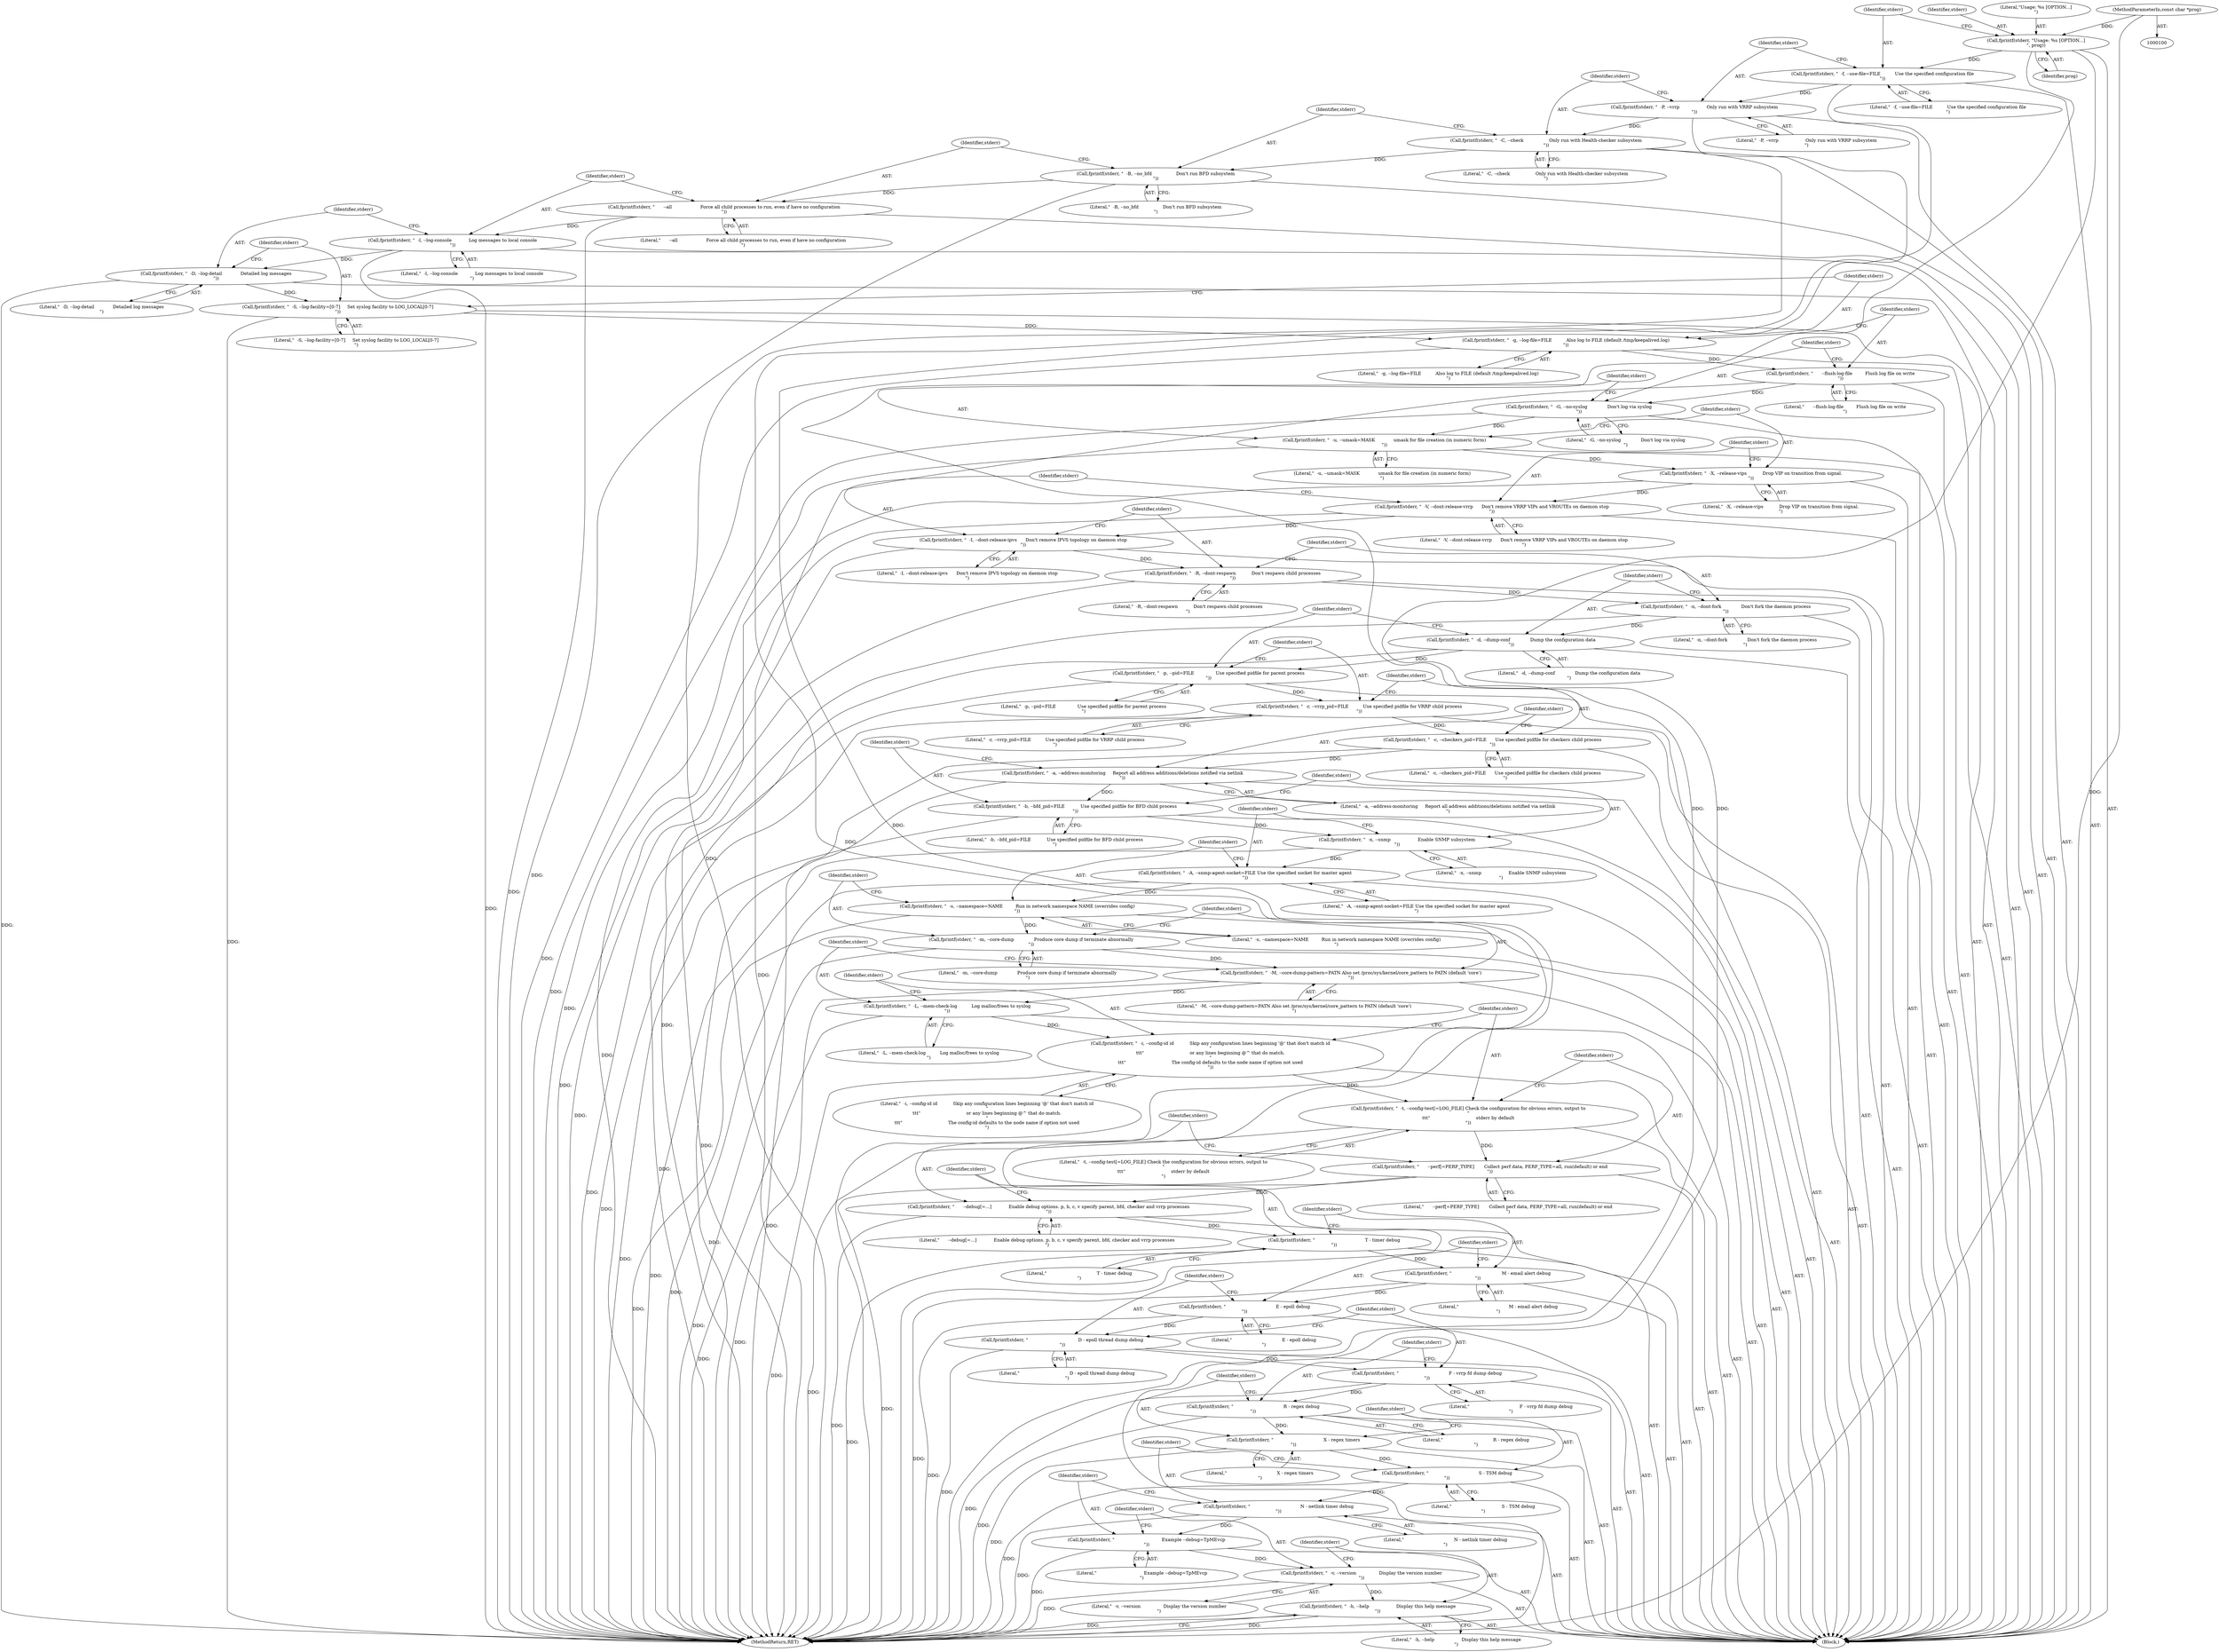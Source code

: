 digraph "0_keepalived_c6247a9ef2c7b33244ab1d3aa5d629ec49f0a067_3@API" {
"1000125" [label="(Call,fprintf(stderr, \"  -D, --log-detail             Detailed log messages\n\"))"];
"1000122" [label="(Call,fprintf(stderr, \"  -l, --log-console            Log messages to local console\n\"))"];
"1000119" [label="(Call,fprintf(stderr, \"      --all                    Force all child processes to run, even if have no configuration\n\"))"];
"1000116" [label="(Call,fprintf(stderr, \"  -B, --no_bfd                 Don't run BFD subsystem\n\"))"];
"1000113" [label="(Call,fprintf(stderr, \"  -C, --check                  Only run with Health-checker subsystem\n\"))"];
"1000110" [label="(Call,fprintf(stderr, \"  -P, --vrrp                   Only run with VRRP subsystem\n\"))"];
"1000107" [label="(Call,fprintf(stderr, \"  -f, --use-file=FILE          Use the specified configuration file\n\"))"];
"1000103" [label="(Call,fprintf(stderr, \"Usage: %s [OPTION...]\n\", prog))"];
"1000101" [label="(MethodParameterIn,const char *prog)"];
"1000128" [label="(Call,fprintf(stderr, \"  -S, --log-facility=[0-7]     Set syslog facility to LOG_LOCAL[0-7]\n\"))"];
"1000131" [label="(Call,fprintf(stderr, \"  -g, --log-file=FILE          Also log to FILE (default /tmp/keepalived.log)\n\"))"];
"1000134" [label="(Call,fprintf(stderr, \"      --flush-log-file         Flush log file on write\n\"))"];
"1000137" [label="(Call,fprintf(stderr, \"  -G, --no-syslog              Don't log via syslog\n\"))"];
"1000140" [label="(Call,fprintf(stderr, \"  -u, --umask=MASK             umask for file creation (in numeric form)\n\"))"];
"1000143" [label="(Call,fprintf(stderr, \"  -X, --release-vips           Drop VIP on transition from signal.\n\"))"];
"1000146" [label="(Call,fprintf(stderr, \"  -V, --dont-release-vrrp      Don't remove VRRP VIPs and VROUTEs on daemon stop\n\"))"];
"1000149" [label="(Call,fprintf(stderr, \"  -I, --dont-release-ipvs      Don't remove IPVS topology on daemon stop\n\"))"];
"1000152" [label="(Call,fprintf(stderr, \"  -R, --dont-respawn           Don't respawn child processes\n\"))"];
"1000155" [label="(Call,fprintf(stderr, \"  -n, --dont-fork              Don't fork the daemon process\n\"))"];
"1000158" [label="(Call,fprintf(stderr, \"  -d, --dump-conf              Dump the configuration data\n\"))"];
"1000161" [label="(Call,fprintf(stderr, \"  -p, --pid=FILE               Use specified pidfile for parent process\n\"))"];
"1000164" [label="(Call,fprintf(stderr, \"  -r, --vrrp_pid=FILE          Use specified pidfile for VRRP child process\n\"))"];
"1000167" [label="(Call,fprintf(stderr, \"  -c, --checkers_pid=FILE      Use specified pidfile for checkers child process\n\"))"];
"1000170" [label="(Call,fprintf(stderr, \"  -a, --address-monitoring     Report all address additions/deletions notified via netlink\n\"))"];
"1000173" [label="(Call,fprintf(stderr, \"  -b, --bfd_pid=FILE           Use specified pidfile for BFD child process\n\"))"];
"1000176" [label="(Call,fprintf(stderr, \"  -x, --snmp                   Enable SNMP subsystem\n\"))"];
"1000179" [label="(Call,fprintf(stderr, \"  -A, --snmp-agent-socket=FILE Use the specified socket for master agent\n\"))"];
"1000182" [label="(Call,fprintf(stderr, \"  -s, --namespace=NAME         Run in network namespace NAME (overrides config)\n\"))"];
"1000185" [label="(Call,fprintf(stderr, \"  -m, --core-dump              Produce core dump if terminate abnormally\n\"))"];
"1000188" [label="(Call,fprintf(stderr, \"  -M, --core-dump-pattern=PATN Also set /proc/sys/kernel/core_pattern to PATN (default 'core')\n\"))"];
"1000191" [label="(Call,fprintf(stderr, \"  -L, --mem-check-log          Log malloc/frees to syslog\n\"))"];
"1000194" [label="(Call,fprintf(stderr, \"  -i, --config-id id           Skip any configuration lines beginning '@' that don't match id\n\"\n\t\t\t\"                                or any lines beginning @^ that do match.\n\"\n\t\t\t\"                                The config-id defaults to the node name if option not used\n\"))"];
"1000197" [label="(Call,fprintf(stderr, \"  -t, --config-test[=LOG_FILE] Check the configuration for obvious errors, output to\n\"\n\t\t\t\"                                stderr by default\n\"))"];
"1000200" [label="(Call,fprintf(stderr, \"      --perf[=PERF_TYPE]       Collect perf data, PERF_TYPE=all, run(default) or end\n\"))"];
"1000203" [label="(Call,fprintf(stderr, \"      --debug[=...]            Enable debug options. p, b, c, v specify parent, bfd, checker and vrrp processes\n\"))"];
"1000206" [label="(Call,fprintf(stderr, \"                                   T - timer debug\n\"))"];
"1000209" [label="(Call,fprintf(stderr, \"                                   M - email alert debug\n\"))"];
"1000212" [label="(Call,fprintf(stderr, \"                                   E - epoll debug\n\"))"];
"1000215" [label="(Call,fprintf(stderr, \"                                   D - epoll thread dump debug\n\"))"];
"1000218" [label="(Call,fprintf(stderr, \"                                   F - vrrp fd dump debug\n\"))"];
"1000221" [label="(Call,fprintf(stderr, \"                                   R - regex debug\n\"))"];
"1000224" [label="(Call,fprintf(stderr, \"                                   X - regex timers\n\"))"];
"1000227" [label="(Call,fprintf(stderr, \"                                   S - TSM debug\n\"))"];
"1000230" [label="(Call,fprintf(stderr, \"                                   N - netlink timer debug\n\"))"];
"1000233" [label="(Call,fprintf(stderr, \"                                 Example --debug=TpMEvcp\n\"))"];
"1000236" [label="(Call,fprintf(stderr, \"  -v, --version                Display the version number\n\"))"];
"1000239" [label="(Call,fprintf(stderr, \"  -h, --help                   Display this help message\n\"))"];
"1000122" [label="(Call,fprintf(stderr, \"  -l, --log-console            Log messages to local console\n\"))"];
"1000124" [label="(Literal,\"  -l, --log-console            Log messages to local console\n\")"];
"1000109" [label="(Literal,\"  -f, --use-file=FILE          Use the specified configuration file\n\")"];
"1000131" [label="(Call,fprintf(stderr, \"  -g, --log-file=FILE          Also log to FILE (default /tmp/keepalived.log)\n\"))"];
"1000174" [label="(Identifier,stderr)"];
"1000155" [label="(Call,fprintf(stderr, \"  -n, --dont-fork              Don't fork the daemon process\n\"))"];
"1000209" [label="(Call,fprintf(stderr, \"                                   M - email alert debug\n\"))"];
"1000216" [label="(Identifier,stderr)"];
"1000235" [label="(Literal,\"                                 Example --debug=TpMEvcp\n\")"];
"1000146" [label="(Call,fprintf(stderr, \"  -V, --dont-release-vrrp      Don't remove VRRP VIPs and VROUTEs on daemon stop\n\"))"];
"1000138" [label="(Identifier,stderr)"];
"1000234" [label="(Identifier,stderr)"];
"1000133" [label="(Literal,\"  -g, --log-file=FILE          Also log to FILE (default /tmp/keepalived.log)\n\")"];
"1000173" [label="(Call,fprintf(stderr, \"  -b, --bfd_pid=FILE           Use specified pidfile for BFD child process\n\"))"];
"1000213" [label="(Identifier,stderr)"];
"1000237" [label="(Identifier,stderr)"];
"1000196" [label="(Literal,\"  -i, --config-id id           Skip any configuration lines beginning '@' that don't match id\n\"\n\t\t\t\"                                or any lines beginning @^ that do match.\n\"\n\t\t\t\"                                The config-id defaults to the node name if option not used\n\")"];
"1000211" [label="(Literal,\"                                   M - email alert debug\n\")"];
"1000199" [label="(Literal,\"  -t, --config-test[=LOG_FILE] Check the configuration for obvious errors, output to\n\"\n\t\t\t\"                                stderr by default\n\")"];
"1000226" [label="(Literal,\"                                   X - regex timers\n\")"];
"1000171" [label="(Identifier,stderr)"];
"1000115" [label="(Literal,\"  -C, --check                  Only run with Health-checker subsystem\n\")"];
"1000197" [label="(Call,fprintf(stderr, \"  -t, --config-test[=LOG_FILE] Check the configuration for obvious errors, output to\n\"\n\t\t\t\"                                stderr by default\n\"))"];
"1000232" [label="(Literal,\"                                   N - netlink timer debug\n\")"];
"1000118" [label="(Literal,\"  -B, --no_bfd                 Don't run BFD subsystem\n\")"];
"1000104" [label="(Identifier,stderr)"];
"1000130" [label="(Literal,\"  -S, --log-facility=[0-7]     Set syslog facility to LOG_LOCAL[0-7]\n\")"];
"1000143" [label="(Call,fprintf(stderr, \"  -X, --release-vips           Drop VIP on transition from signal.\n\"))"];
"1000193" [label="(Literal,\"  -L, --mem-check-log          Log malloc/frees to syslog\n\")"];
"1000227" [label="(Call,fprintf(stderr, \"                                   S - TSM debug\n\"))"];
"1000158" [label="(Call,fprintf(stderr, \"  -d, --dump-conf              Dump the configuration data\n\"))"];
"1000220" [label="(Literal,\"                                   F - vrrp fd dump debug\n\")"];
"1000236" [label="(Call,fprintf(stderr, \"  -v, --version                Display the version number\n\"))"];
"1000140" [label="(Call,fprintf(stderr, \"  -u, --umask=MASK             umask for file creation (in numeric form)\n\"))"];
"1000102" [label="(Block,)"];
"1000151" [label="(Literal,\"  -I, --dont-release-ipvs      Don't remove IPVS topology on daemon stop\n\")"];
"1000218" [label="(Call,fprintf(stderr, \"                                   F - vrrp fd dump debug\n\"))"];
"1000208" [label="(Literal,\"                                   T - timer debug\n\")"];
"1000125" [label="(Call,fprintf(stderr, \"  -D, --log-detail             Detailed log messages\n\"))"];
"1000239" [label="(Call,fprintf(stderr, \"  -h, --help                   Display this help message\n\"))"];
"1000179" [label="(Call,fprintf(stderr, \"  -A, --snmp-agent-socket=FILE Use the specified socket for master agent\n\"))"];
"1000160" [label="(Literal,\"  -d, --dump-conf              Dump the configuration data\n\")"];
"1000190" [label="(Literal,\"  -M, --core-dump-pattern=PATN Also set /proc/sys/kernel/core_pattern to PATN (default 'core')\n\")"];
"1000206" [label="(Call,fprintf(stderr, \"                                   T - timer debug\n\"))"];
"1000120" [label="(Identifier,stderr)"];
"1000169" [label="(Literal,\"  -c, --checkers_pid=FILE      Use specified pidfile for checkers child process\n\")"];
"1000191" [label="(Call,fprintf(stderr, \"  -L, --mem-check-log          Log malloc/frees to syslog\n\"))"];
"1000198" [label="(Identifier,stderr)"];
"1000167" [label="(Call,fprintf(stderr, \"  -c, --checkers_pid=FILE      Use specified pidfile for checkers child process\n\"))"];
"1000136" [label="(Literal,\"      --flush-log-file         Flush log file on write\n\")"];
"1000101" [label="(MethodParameterIn,const char *prog)"];
"1000116" [label="(Call,fprintf(stderr, \"  -B, --no_bfd                 Don't run BFD subsystem\n\"))"];
"1000203" [label="(Call,fprintf(stderr, \"      --debug[=...]            Enable debug options. p, b, c, v specify parent, bfd, checker and vrrp processes\n\"))"];
"1000200" [label="(Call,fprintf(stderr, \"      --perf[=PERF_TYPE]       Collect perf data, PERF_TYPE=all, run(default) or end\n\"))"];
"1000181" [label="(Literal,\"  -A, --snmp-agent-socket=FILE Use the specified socket for master agent\n\")"];
"1000110" [label="(Call,fprintf(stderr, \"  -P, --vrrp                   Only run with VRRP subsystem\n\"))"];
"1000105" [label="(Literal,\"Usage: %s [OPTION...]\n\")"];
"1000177" [label="(Identifier,stderr)"];
"1000180" [label="(Identifier,stderr)"];
"1000142" [label="(Literal,\"  -u, --umask=MASK             umask for file creation (in numeric form)\n\")"];
"1000153" [label="(Identifier,stderr)"];
"1000225" [label="(Identifier,stderr)"];
"1000189" [label="(Identifier,stderr)"];
"1000212" [label="(Call,fprintf(stderr, \"                                   E - epoll debug\n\"))"];
"1000127" [label="(Literal,\"  -D, --log-detail             Detailed log messages\n\")"];
"1000184" [label="(Literal,\"  -s, --namespace=NAME         Run in network namespace NAME (overrides config)\n\")"];
"1000113" [label="(Call,fprintf(stderr, \"  -C, --check                  Only run with Health-checker subsystem\n\"))"];
"1000230" [label="(Call,fprintf(stderr, \"                                   N - netlink timer debug\n\"))"];
"1000163" [label="(Literal,\"  -p, --pid=FILE               Use specified pidfile for parent process\n\")"];
"1000187" [label="(Literal,\"  -m, --core-dump              Produce core dump if terminate abnormally\n\")"];
"1000152" [label="(Call,fprintf(stderr, \"  -R, --dont-respawn           Don't respawn child processes\n\"))"];
"1000147" [label="(Identifier,stderr)"];
"1000215" [label="(Call,fprintf(stderr, \"                                   D - epoll thread dump debug\n\"))"];
"1000141" [label="(Identifier,stderr)"];
"1000114" [label="(Identifier,stderr)"];
"1000148" [label="(Literal,\"  -V, --dont-release-vrrp      Don't remove VRRP VIPs and VROUTEs on daemon stop\n\")"];
"1000242" [label="(MethodReturn,RET)"];
"1000229" [label="(Literal,\"                                   S - TSM debug\n\")"];
"1000103" [label="(Call,fprintf(stderr, \"Usage: %s [OPTION...]\n\", prog))"];
"1000223" [label="(Literal,\"                                   R - regex debug\n\")"];
"1000224" [label="(Call,fprintf(stderr, \"                                   X - regex timers\n\"))"];
"1000132" [label="(Identifier,stderr)"];
"1000170" [label="(Call,fprintf(stderr, \"  -a, --address-monitoring     Report all address additions/deletions notified via netlink\n\"))"];
"1000128" [label="(Call,fprintf(stderr, \"  -S, --log-facility=[0-7]     Set syslog facility to LOG_LOCAL[0-7]\n\"))"];
"1000205" [label="(Literal,\"      --debug[=...]            Enable debug options. p, b, c, v specify parent, bfd, checker and vrrp processes\n\")"];
"1000150" [label="(Identifier,stderr)"];
"1000117" [label="(Identifier,stderr)"];
"1000112" [label="(Literal,\"  -P, --vrrp                   Only run with VRRP subsystem\n\")"];
"1000214" [label="(Literal,\"                                   E - epoll debug\n\")"];
"1000182" [label="(Call,fprintf(stderr, \"  -s, --namespace=NAME         Run in network namespace NAME (overrides config)\n\"))"];
"1000161" [label="(Call,fprintf(stderr, \"  -p, --pid=FILE               Use specified pidfile for parent process\n\"))"];
"1000195" [label="(Identifier,stderr)"];
"1000111" [label="(Identifier,stderr)"];
"1000219" [label="(Identifier,stderr)"];
"1000188" [label="(Call,fprintf(stderr, \"  -M, --core-dump-pattern=PATN Also set /proc/sys/kernel/core_pattern to PATN (default 'core')\n\"))"];
"1000240" [label="(Identifier,stderr)"];
"1000165" [label="(Identifier,stderr)"];
"1000233" [label="(Call,fprintf(stderr, \"                                 Example --debug=TpMEvcp\n\"))"];
"1000156" [label="(Identifier,stderr)"];
"1000166" [label="(Literal,\"  -r, --vrrp_pid=FILE          Use specified pidfile for VRRP child process\n\")"];
"1000134" [label="(Call,fprintf(stderr, \"      --flush-log-file         Flush log file on write\n\"))"];
"1000172" [label="(Literal,\"  -a, --address-monitoring     Report all address additions/deletions notified via netlink\n\")"];
"1000221" [label="(Call,fprintf(stderr, \"                                   R - regex debug\n\"))"];
"1000202" [label="(Literal,\"      --perf[=PERF_TYPE]       Collect perf data, PERF_TYPE=all, run(default) or end\n\")"];
"1000217" [label="(Literal,\"                                   D - epoll thread dump debug\n\")"];
"1000162" [label="(Identifier,stderr)"];
"1000185" [label="(Call,fprintf(stderr, \"  -m, --core-dump              Produce core dump if terminate abnormally\n\"))"];
"1000207" [label="(Identifier,stderr)"];
"1000194" [label="(Call,fprintf(stderr, \"  -i, --config-id id           Skip any configuration lines beginning '@' that don't match id\n\"\n\t\t\t\"                                or any lines beginning @^ that do match.\n\"\n\t\t\t\"                                The config-id defaults to the node name if option not used\n\"))"];
"1000178" [label="(Literal,\"  -x, --snmp                   Enable SNMP subsystem\n\")"];
"1000119" [label="(Call,fprintf(stderr, \"      --all                    Force all child processes to run, even if have no configuration\n\"))"];
"1000231" [label="(Identifier,stderr)"];
"1000175" [label="(Literal,\"  -b, --bfd_pid=FILE           Use specified pidfile for BFD child process\n\")"];
"1000204" [label="(Identifier,stderr)"];
"1000228" [label="(Identifier,stderr)"];
"1000139" [label="(Literal,\"  -G, --no-syslog              Don't log via syslog\n\")"];
"1000186" [label="(Identifier,stderr)"];
"1000144" [label="(Identifier,stderr)"];
"1000192" [label="(Identifier,stderr)"];
"1000129" [label="(Identifier,stderr)"];
"1000201" [label="(Identifier,stderr)"];
"1000176" [label="(Call,fprintf(stderr, \"  -x, --snmp                   Enable SNMP subsystem\n\"))"];
"1000137" [label="(Call,fprintf(stderr, \"  -G, --no-syslog              Don't log via syslog\n\"))"];
"1000210" [label="(Identifier,stderr)"];
"1000238" [label="(Literal,\"  -v, --version                Display the version number\n\")"];
"1000222" [label="(Identifier,stderr)"];
"1000157" [label="(Literal,\"  -n, --dont-fork              Don't fork the daemon process\n\")"];
"1000241" [label="(Literal,\"  -h, --help                   Display this help message\n\")"];
"1000106" [label="(Identifier,prog)"];
"1000121" [label="(Literal,\"      --all                    Force all child processes to run, even if have no configuration\n\")"];
"1000159" [label="(Identifier,stderr)"];
"1000154" [label="(Literal,\"  -R, --dont-respawn           Don't respawn child processes\n\")"];
"1000126" [label="(Identifier,stderr)"];
"1000149" [label="(Call,fprintf(stderr, \"  -I, --dont-release-ipvs      Don't remove IPVS topology on daemon stop\n\"))"];
"1000168" [label="(Identifier,stderr)"];
"1000107" [label="(Call,fprintf(stderr, \"  -f, --use-file=FILE          Use the specified configuration file\n\"))"];
"1000135" [label="(Identifier,stderr)"];
"1000164" [label="(Call,fprintf(stderr, \"  -r, --vrrp_pid=FILE          Use specified pidfile for VRRP child process\n\"))"];
"1000123" [label="(Identifier,stderr)"];
"1000183" [label="(Identifier,stderr)"];
"1000145" [label="(Literal,\"  -X, --release-vips           Drop VIP on transition from signal.\n\")"];
"1000108" [label="(Identifier,stderr)"];
"1000125" -> "1000102"  [label="AST: "];
"1000125" -> "1000127"  [label="CFG: "];
"1000126" -> "1000125"  [label="AST: "];
"1000127" -> "1000125"  [label="AST: "];
"1000129" -> "1000125"  [label="CFG: "];
"1000125" -> "1000242"  [label="DDG: "];
"1000122" -> "1000125"  [label="DDG: "];
"1000125" -> "1000128"  [label="DDG: "];
"1000122" -> "1000102"  [label="AST: "];
"1000122" -> "1000124"  [label="CFG: "];
"1000123" -> "1000122"  [label="AST: "];
"1000124" -> "1000122"  [label="AST: "];
"1000126" -> "1000122"  [label="CFG: "];
"1000122" -> "1000242"  [label="DDG: "];
"1000119" -> "1000122"  [label="DDG: "];
"1000119" -> "1000102"  [label="AST: "];
"1000119" -> "1000121"  [label="CFG: "];
"1000120" -> "1000119"  [label="AST: "];
"1000121" -> "1000119"  [label="AST: "];
"1000123" -> "1000119"  [label="CFG: "];
"1000119" -> "1000242"  [label="DDG: "];
"1000116" -> "1000119"  [label="DDG: "];
"1000116" -> "1000102"  [label="AST: "];
"1000116" -> "1000118"  [label="CFG: "];
"1000117" -> "1000116"  [label="AST: "];
"1000118" -> "1000116"  [label="AST: "];
"1000120" -> "1000116"  [label="CFG: "];
"1000116" -> "1000242"  [label="DDG: "];
"1000113" -> "1000116"  [label="DDG: "];
"1000113" -> "1000102"  [label="AST: "];
"1000113" -> "1000115"  [label="CFG: "];
"1000114" -> "1000113"  [label="AST: "];
"1000115" -> "1000113"  [label="AST: "];
"1000117" -> "1000113"  [label="CFG: "];
"1000113" -> "1000242"  [label="DDG: "];
"1000110" -> "1000113"  [label="DDG: "];
"1000110" -> "1000102"  [label="AST: "];
"1000110" -> "1000112"  [label="CFG: "];
"1000111" -> "1000110"  [label="AST: "];
"1000112" -> "1000110"  [label="AST: "];
"1000114" -> "1000110"  [label="CFG: "];
"1000110" -> "1000242"  [label="DDG: "];
"1000107" -> "1000110"  [label="DDG: "];
"1000107" -> "1000102"  [label="AST: "];
"1000107" -> "1000109"  [label="CFG: "];
"1000108" -> "1000107"  [label="AST: "];
"1000109" -> "1000107"  [label="AST: "];
"1000111" -> "1000107"  [label="CFG: "];
"1000107" -> "1000242"  [label="DDG: "];
"1000103" -> "1000107"  [label="DDG: "];
"1000103" -> "1000102"  [label="AST: "];
"1000103" -> "1000106"  [label="CFG: "];
"1000104" -> "1000103"  [label="AST: "];
"1000105" -> "1000103"  [label="AST: "];
"1000106" -> "1000103"  [label="AST: "];
"1000108" -> "1000103"  [label="CFG: "];
"1000103" -> "1000242"  [label="DDG: "];
"1000103" -> "1000242"  [label="DDG: "];
"1000101" -> "1000103"  [label="DDG: "];
"1000101" -> "1000100"  [label="AST: "];
"1000101" -> "1000242"  [label="DDG: "];
"1000128" -> "1000102"  [label="AST: "];
"1000128" -> "1000130"  [label="CFG: "];
"1000129" -> "1000128"  [label="AST: "];
"1000130" -> "1000128"  [label="AST: "];
"1000132" -> "1000128"  [label="CFG: "];
"1000128" -> "1000242"  [label="DDG: "];
"1000128" -> "1000131"  [label="DDG: "];
"1000131" -> "1000102"  [label="AST: "];
"1000131" -> "1000133"  [label="CFG: "];
"1000132" -> "1000131"  [label="AST: "];
"1000133" -> "1000131"  [label="AST: "];
"1000135" -> "1000131"  [label="CFG: "];
"1000131" -> "1000242"  [label="DDG: "];
"1000131" -> "1000134"  [label="DDG: "];
"1000134" -> "1000102"  [label="AST: "];
"1000134" -> "1000136"  [label="CFG: "];
"1000135" -> "1000134"  [label="AST: "];
"1000136" -> "1000134"  [label="AST: "];
"1000138" -> "1000134"  [label="CFG: "];
"1000134" -> "1000242"  [label="DDG: "];
"1000134" -> "1000137"  [label="DDG: "];
"1000137" -> "1000102"  [label="AST: "];
"1000137" -> "1000139"  [label="CFG: "];
"1000138" -> "1000137"  [label="AST: "];
"1000139" -> "1000137"  [label="AST: "];
"1000141" -> "1000137"  [label="CFG: "];
"1000137" -> "1000242"  [label="DDG: "];
"1000137" -> "1000140"  [label="DDG: "];
"1000140" -> "1000102"  [label="AST: "];
"1000140" -> "1000142"  [label="CFG: "];
"1000141" -> "1000140"  [label="AST: "];
"1000142" -> "1000140"  [label="AST: "];
"1000144" -> "1000140"  [label="CFG: "];
"1000140" -> "1000242"  [label="DDG: "];
"1000140" -> "1000143"  [label="DDG: "];
"1000143" -> "1000102"  [label="AST: "];
"1000143" -> "1000145"  [label="CFG: "];
"1000144" -> "1000143"  [label="AST: "];
"1000145" -> "1000143"  [label="AST: "];
"1000147" -> "1000143"  [label="CFG: "];
"1000143" -> "1000242"  [label="DDG: "];
"1000143" -> "1000146"  [label="DDG: "];
"1000146" -> "1000102"  [label="AST: "];
"1000146" -> "1000148"  [label="CFG: "];
"1000147" -> "1000146"  [label="AST: "];
"1000148" -> "1000146"  [label="AST: "];
"1000150" -> "1000146"  [label="CFG: "];
"1000146" -> "1000242"  [label="DDG: "];
"1000146" -> "1000149"  [label="DDG: "];
"1000149" -> "1000102"  [label="AST: "];
"1000149" -> "1000151"  [label="CFG: "];
"1000150" -> "1000149"  [label="AST: "];
"1000151" -> "1000149"  [label="AST: "];
"1000153" -> "1000149"  [label="CFG: "];
"1000149" -> "1000242"  [label="DDG: "];
"1000149" -> "1000152"  [label="DDG: "];
"1000152" -> "1000102"  [label="AST: "];
"1000152" -> "1000154"  [label="CFG: "];
"1000153" -> "1000152"  [label="AST: "];
"1000154" -> "1000152"  [label="AST: "];
"1000156" -> "1000152"  [label="CFG: "];
"1000152" -> "1000242"  [label="DDG: "];
"1000152" -> "1000155"  [label="DDG: "];
"1000155" -> "1000102"  [label="AST: "];
"1000155" -> "1000157"  [label="CFG: "];
"1000156" -> "1000155"  [label="AST: "];
"1000157" -> "1000155"  [label="AST: "];
"1000159" -> "1000155"  [label="CFG: "];
"1000155" -> "1000242"  [label="DDG: "];
"1000155" -> "1000158"  [label="DDG: "];
"1000158" -> "1000102"  [label="AST: "];
"1000158" -> "1000160"  [label="CFG: "];
"1000159" -> "1000158"  [label="AST: "];
"1000160" -> "1000158"  [label="AST: "];
"1000162" -> "1000158"  [label="CFG: "];
"1000158" -> "1000242"  [label="DDG: "];
"1000158" -> "1000161"  [label="DDG: "];
"1000161" -> "1000102"  [label="AST: "];
"1000161" -> "1000163"  [label="CFG: "];
"1000162" -> "1000161"  [label="AST: "];
"1000163" -> "1000161"  [label="AST: "];
"1000165" -> "1000161"  [label="CFG: "];
"1000161" -> "1000242"  [label="DDG: "];
"1000161" -> "1000164"  [label="DDG: "];
"1000164" -> "1000102"  [label="AST: "];
"1000164" -> "1000166"  [label="CFG: "];
"1000165" -> "1000164"  [label="AST: "];
"1000166" -> "1000164"  [label="AST: "];
"1000168" -> "1000164"  [label="CFG: "];
"1000164" -> "1000242"  [label="DDG: "];
"1000164" -> "1000167"  [label="DDG: "];
"1000167" -> "1000102"  [label="AST: "];
"1000167" -> "1000169"  [label="CFG: "];
"1000168" -> "1000167"  [label="AST: "];
"1000169" -> "1000167"  [label="AST: "];
"1000171" -> "1000167"  [label="CFG: "];
"1000167" -> "1000242"  [label="DDG: "];
"1000167" -> "1000170"  [label="DDG: "];
"1000170" -> "1000102"  [label="AST: "];
"1000170" -> "1000172"  [label="CFG: "];
"1000171" -> "1000170"  [label="AST: "];
"1000172" -> "1000170"  [label="AST: "];
"1000174" -> "1000170"  [label="CFG: "];
"1000170" -> "1000242"  [label="DDG: "];
"1000170" -> "1000173"  [label="DDG: "];
"1000173" -> "1000102"  [label="AST: "];
"1000173" -> "1000175"  [label="CFG: "];
"1000174" -> "1000173"  [label="AST: "];
"1000175" -> "1000173"  [label="AST: "];
"1000177" -> "1000173"  [label="CFG: "];
"1000173" -> "1000242"  [label="DDG: "];
"1000173" -> "1000176"  [label="DDG: "];
"1000176" -> "1000102"  [label="AST: "];
"1000176" -> "1000178"  [label="CFG: "];
"1000177" -> "1000176"  [label="AST: "];
"1000178" -> "1000176"  [label="AST: "];
"1000180" -> "1000176"  [label="CFG: "];
"1000176" -> "1000242"  [label="DDG: "];
"1000176" -> "1000179"  [label="DDG: "];
"1000179" -> "1000102"  [label="AST: "];
"1000179" -> "1000181"  [label="CFG: "];
"1000180" -> "1000179"  [label="AST: "];
"1000181" -> "1000179"  [label="AST: "];
"1000183" -> "1000179"  [label="CFG: "];
"1000179" -> "1000242"  [label="DDG: "];
"1000179" -> "1000182"  [label="DDG: "];
"1000182" -> "1000102"  [label="AST: "];
"1000182" -> "1000184"  [label="CFG: "];
"1000183" -> "1000182"  [label="AST: "];
"1000184" -> "1000182"  [label="AST: "];
"1000186" -> "1000182"  [label="CFG: "];
"1000182" -> "1000242"  [label="DDG: "];
"1000182" -> "1000185"  [label="DDG: "];
"1000185" -> "1000102"  [label="AST: "];
"1000185" -> "1000187"  [label="CFG: "];
"1000186" -> "1000185"  [label="AST: "];
"1000187" -> "1000185"  [label="AST: "];
"1000189" -> "1000185"  [label="CFG: "];
"1000185" -> "1000242"  [label="DDG: "];
"1000185" -> "1000188"  [label="DDG: "];
"1000188" -> "1000102"  [label="AST: "];
"1000188" -> "1000190"  [label="CFG: "];
"1000189" -> "1000188"  [label="AST: "];
"1000190" -> "1000188"  [label="AST: "];
"1000192" -> "1000188"  [label="CFG: "];
"1000188" -> "1000242"  [label="DDG: "];
"1000188" -> "1000191"  [label="DDG: "];
"1000191" -> "1000102"  [label="AST: "];
"1000191" -> "1000193"  [label="CFG: "];
"1000192" -> "1000191"  [label="AST: "];
"1000193" -> "1000191"  [label="AST: "];
"1000195" -> "1000191"  [label="CFG: "];
"1000191" -> "1000242"  [label="DDG: "];
"1000191" -> "1000194"  [label="DDG: "];
"1000194" -> "1000102"  [label="AST: "];
"1000194" -> "1000196"  [label="CFG: "];
"1000195" -> "1000194"  [label="AST: "];
"1000196" -> "1000194"  [label="AST: "];
"1000198" -> "1000194"  [label="CFG: "];
"1000194" -> "1000242"  [label="DDG: "];
"1000194" -> "1000197"  [label="DDG: "];
"1000197" -> "1000102"  [label="AST: "];
"1000197" -> "1000199"  [label="CFG: "];
"1000198" -> "1000197"  [label="AST: "];
"1000199" -> "1000197"  [label="AST: "];
"1000201" -> "1000197"  [label="CFG: "];
"1000197" -> "1000242"  [label="DDG: "];
"1000197" -> "1000200"  [label="DDG: "];
"1000200" -> "1000102"  [label="AST: "];
"1000200" -> "1000202"  [label="CFG: "];
"1000201" -> "1000200"  [label="AST: "];
"1000202" -> "1000200"  [label="AST: "];
"1000204" -> "1000200"  [label="CFG: "];
"1000200" -> "1000242"  [label="DDG: "];
"1000200" -> "1000203"  [label="DDG: "];
"1000203" -> "1000102"  [label="AST: "];
"1000203" -> "1000205"  [label="CFG: "];
"1000204" -> "1000203"  [label="AST: "];
"1000205" -> "1000203"  [label="AST: "];
"1000207" -> "1000203"  [label="CFG: "];
"1000203" -> "1000242"  [label="DDG: "];
"1000203" -> "1000206"  [label="DDG: "];
"1000206" -> "1000102"  [label="AST: "];
"1000206" -> "1000208"  [label="CFG: "];
"1000207" -> "1000206"  [label="AST: "];
"1000208" -> "1000206"  [label="AST: "];
"1000210" -> "1000206"  [label="CFG: "];
"1000206" -> "1000242"  [label="DDG: "];
"1000206" -> "1000209"  [label="DDG: "];
"1000209" -> "1000102"  [label="AST: "];
"1000209" -> "1000211"  [label="CFG: "];
"1000210" -> "1000209"  [label="AST: "];
"1000211" -> "1000209"  [label="AST: "];
"1000213" -> "1000209"  [label="CFG: "];
"1000209" -> "1000242"  [label="DDG: "];
"1000209" -> "1000212"  [label="DDG: "];
"1000212" -> "1000102"  [label="AST: "];
"1000212" -> "1000214"  [label="CFG: "];
"1000213" -> "1000212"  [label="AST: "];
"1000214" -> "1000212"  [label="AST: "];
"1000216" -> "1000212"  [label="CFG: "];
"1000212" -> "1000242"  [label="DDG: "];
"1000212" -> "1000215"  [label="DDG: "];
"1000215" -> "1000102"  [label="AST: "];
"1000215" -> "1000217"  [label="CFG: "];
"1000216" -> "1000215"  [label="AST: "];
"1000217" -> "1000215"  [label="AST: "];
"1000219" -> "1000215"  [label="CFG: "];
"1000215" -> "1000242"  [label="DDG: "];
"1000215" -> "1000218"  [label="DDG: "];
"1000218" -> "1000102"  [label="AST: "];
"1000218" -> "1000220"  [label="CFG: "];
"1000219" -> "1000218"  [label="AST: "];
"1000220" -> "1000218"  [label="AST: "];
"1000222" -> "1000218"  [label="CFG: "];
"1000218" -> "1000242"  [label="DDG: "];
"1000218" -> "1000221"  [label="DDG: "];
"1000221" -> "1000102"  [label="AST: "];
"1000221" -> "1000223"  [label="CFG: "];
"1000222" -> "1000221"  [label="AST: "];
"1000223" -> "1000221"  [label="AST: "];
"1000225" -> "1000221"  [label="CFG: "];
"1000221" -> "1000242"  [label="DDG: "];
"1000221" -> "1000224"  [label="DDG: "];
"1000224" -> "1000102"  [label="AST: "];
"1000224" -> "1000226"  [label="CFG: "];
"1000225" -> "1000224"  [label="AST: "];
"1000226" -> "1000224"  [label="AST: "];
"1000228" -> "1000224"  [label="CFG: "];
"1000224" -> "1000242"  [label="DDG: "];
"1000224" -> "1000227"  [label="DDG: "];
"1000227" -> "1000102"  [label="AST: "];
"1000227" -> "1000229"  [label="CFG: "];
"1000228" -> "1000227"  [label="AST: "];
"1000229" -> "1000227"  [label="AST: "];
"1000231" -> "1000227"  [label="CFG: "];
"1000227" -> "1000242"  [label="DDG: "];
"1000227" -> "1000230"  [label="DDG: "];
"1000230" -> "1000102"  [label="AST: "];
"1000230" -> "1000232"  [label="CFG: "];
"1000231" -> "1000230"  [label="AST: "];
"1000232" -> "1000230"  [label="AST: "];
"1000234" -> "1000230"  [label="CFG: "];
"1000230" -> "1000242"  [label="DDG: "];
"1000230" -> "1000233"  [label="DDG: "];
"1000233" -> "1000102"  [label="AST: "];
"1000233" -> "1000235"  [label="CFG: "];
"1000234" -> "1000233"  [label="AST: "];
"1000235" -> "1000233"  [label="AST: "];
"1000237" -> "1000233"  [label="CFG: "];
"1000233" -> "1000242"  [label="DDG: "];
"1000233" -> "1000236"  [label="DDG: "];
"1000236" -> "1000102"  [label="AST: "];
"1000236" -> "1000238"  [label="CFG: "];
"1000237" -> "1000236"  [label="AST: "];
"1000238" -> "1000236"  [label="AST: "];
"1000240" -> "1000236"  [label="CFG: "];
"1000236" -> "1000242"  [label="DDG: "];
"1000236" -> "1000239"  [label="DDG: "];
"1000239" -> "1000102"  [label="AST: "];
"1000239" -> "1000241"  [label="CFG: "];
"1000240" -> "1000239"  [label="AST: "];
"1000241" -> "1000239"  [label="AST: "];
"1000242" -> "1000239"  [label="CFG: "];
"1000239" -> "1000242"  [label="DDG: "];
"1000239" -> "1000242"  [label="DDG: "];
}
